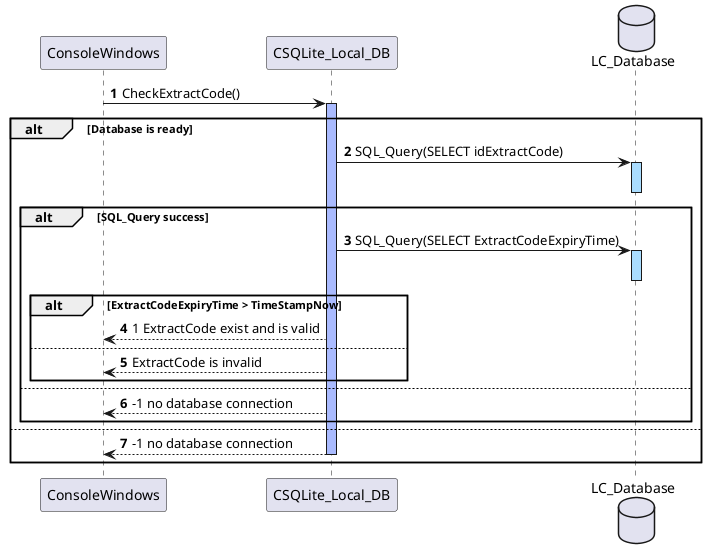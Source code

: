 @startuml


 autonumber
 ConsoleWindows -> CSQLite_Local_DB : CheckExtractCode()
 activate CSQLite_Local_DB #AABBFF

 alt Database is ready

     database LC_Database
     CSQLite_Local_DB -> LC_Database: SQL_Query(SELECT idExtractCode)
     activate LC_Database #AADDFF
     deactivate LC_Database

     alt SQL_Query success

         CSQLite_Local_DB -> LC_Database: SQL_Query(SELECT ExtractCodeExpiryTime)
         activate LC_Database #AADDFF
         deactivate LC_Database

         alt ExtractCodeExpiryTime > TimeStampNow
             CSQLite_Local_DB --> ConsoleWindows : 1 ExtractCode exist and is valid
         else
            CSQLite_Local_DB --> ConsoleWindows : ExtractCode is invalid
         end

     else
         CSQLite_Local_DB --> ConsoleWindows : -1 no database connection
     end
 else
     CSQLite_Local_DB --> ConsoleWindows : -1 no database connection
     deactivate CSQLite_Local_DB
 end

@enduml

